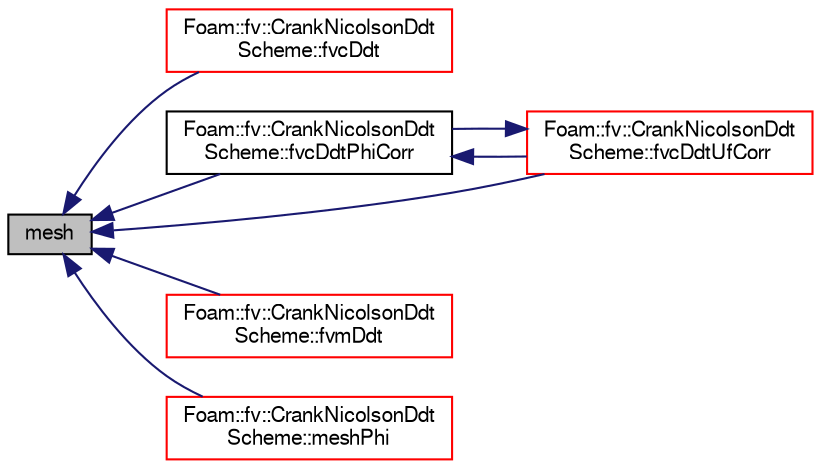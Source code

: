 digraph "mesh"
{
  bgcolor="transparent";
  edge [fontname="FreeSans",fontsize="10",labelfontname="FreeSans",labelfontsize="10"];
  node [fontname="FreeSans",fontsize="10",shape=record];
  rankdir="LR";
  Node22 [label="mesh",height=0.2,width=0.4,color="black", fillcolor="grey75", style="filled", fontcolor="black"];
  Node22 -> Node23 [dir="back",color="midnightblue",fontsize="10",style="solid",fontname="FreeSans"];
  Node23 [label="Foam::fv::CrankNicolsonDdt\lScheme::fvcDdt",height=0.2,width=0.4,color="red",URL="$a22478.html#a2b9a1541ce06c457e16e2cb676f67e46"];
  Node22 -> Node33 [dir="back",color="midnightblue",fontsize="10",style="solid",fontname="FreeSans"];
  Node33 [label="Foam::fv::CrankNicolsonDdt\lScheme::fvcDdtPhiCorr",height=0.2,width=0.4,color="black",URL="$a22478.html#a97d8b415a9dfae12e1a430b08297c478"];
  Node33 -> Node34 [dir="back",color="midnightblue",fontsize="10",style="solid",fontname="FreeSans"];
  Node34 [label="Foam::fv::CrankNicolsonDdt\lScheme::fvcDdtUfCorr",height=0.2,width=0.4,color="red",URL="$a22478.html#a6552d37151b37eae5f82370b5ddbac91"];
  Node34 -> Node33 [dir="back",color="midnightblue",fontsize="10",style="solid",fontname="FreeSans"];
  Node22 -> Node34 [dir="back",color="midnightblue",fontsize="10",style="solid",fontname="FreeSans"];
  Node22 -> Node26 [dir="back",color="midnightblue",fontsize="10",style="solid",fontname="FreeSans"];
  Node26 [label="Foam::fv::CrankNicolsonDdt\lScheme::fvmDdt",height=0.2,width=0.4,color="red",URL="$a22478.html#a8602a98a4ac41054bb3dcf8adc93b94b"];
  Node22 -> Node36 [dir="back",color="midnightblue",fontsize="10",style="solid",fontname="FreeSans"];
  Node36 [label="Foam::fv::CrankNicolsonDdt\lScheme::meshPhi",height=0.2,width=0.4,color="red",URL="$a22478.html#ab9b3ec36b13f0ff78f35c1f7e43729a0"];
}
